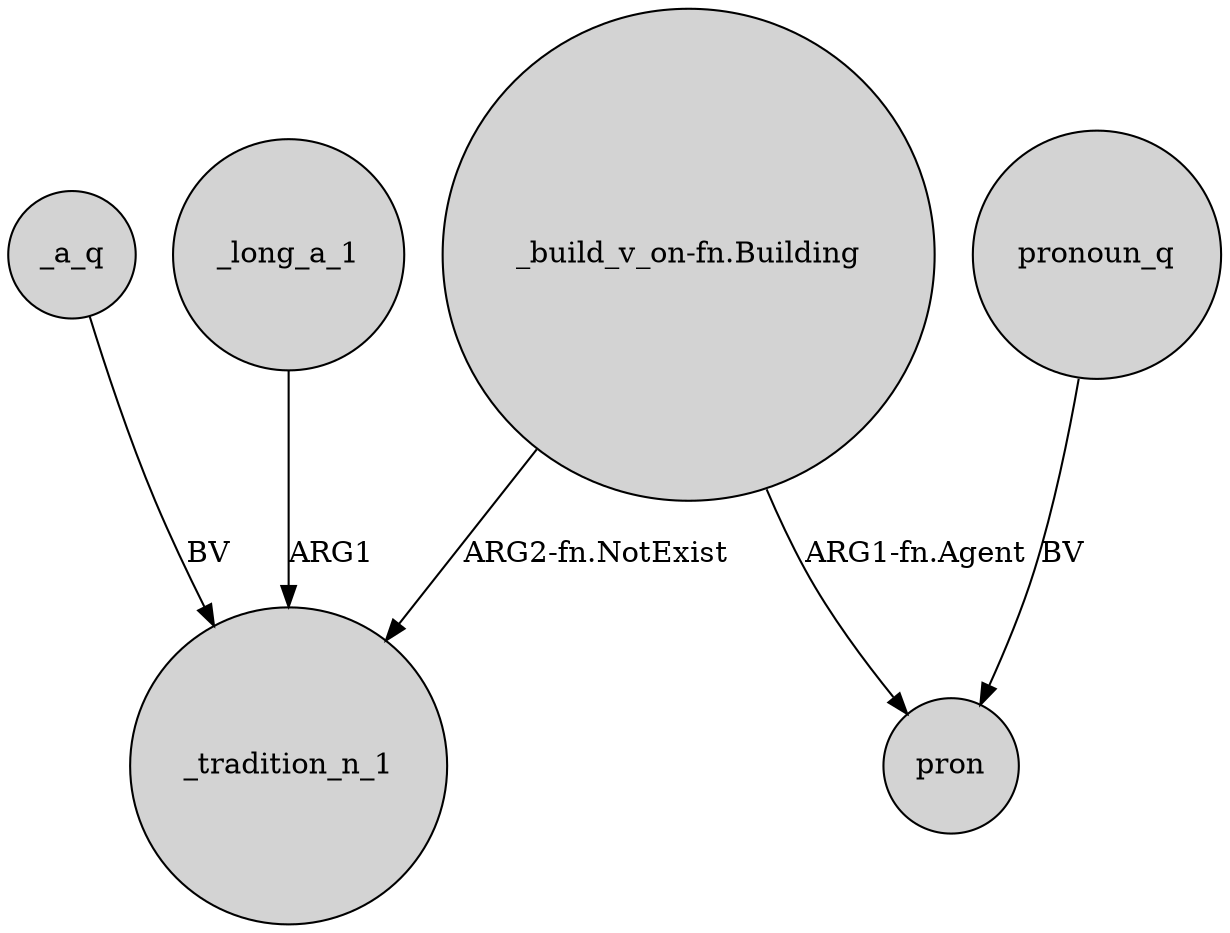 digraph {
	node [shape=circle style=filled]
	_a_q -> _tradition_n_1 [label=BV]
	"_build_v_on-fn.Building" -> _tradition_n_1 [label="ARG2-fn.NotExist"]
	_long_a_1 -> _tradition_n_1 [label=ARG1]
	"_build_v_on-fn.Building" -> pron [label="ARG1-fn.Agent"]
	pronoun_q -> pron [label=BV]
}
